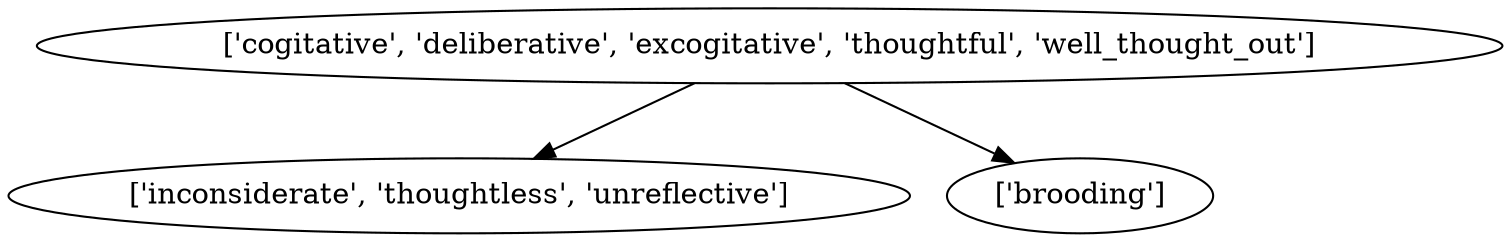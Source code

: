 strict digraph  {
	"['cogitative', 'deliberative', 'excogitative', 'thoughtful', 'well_thought_out']" -> "['inconsiderate', 'thoughtless', 'unreflective']";
	"['cogitative', 'deliberative', 'excogitative', 'thoughtful', 'well_thought_out']" -> "['brooding']";
}
